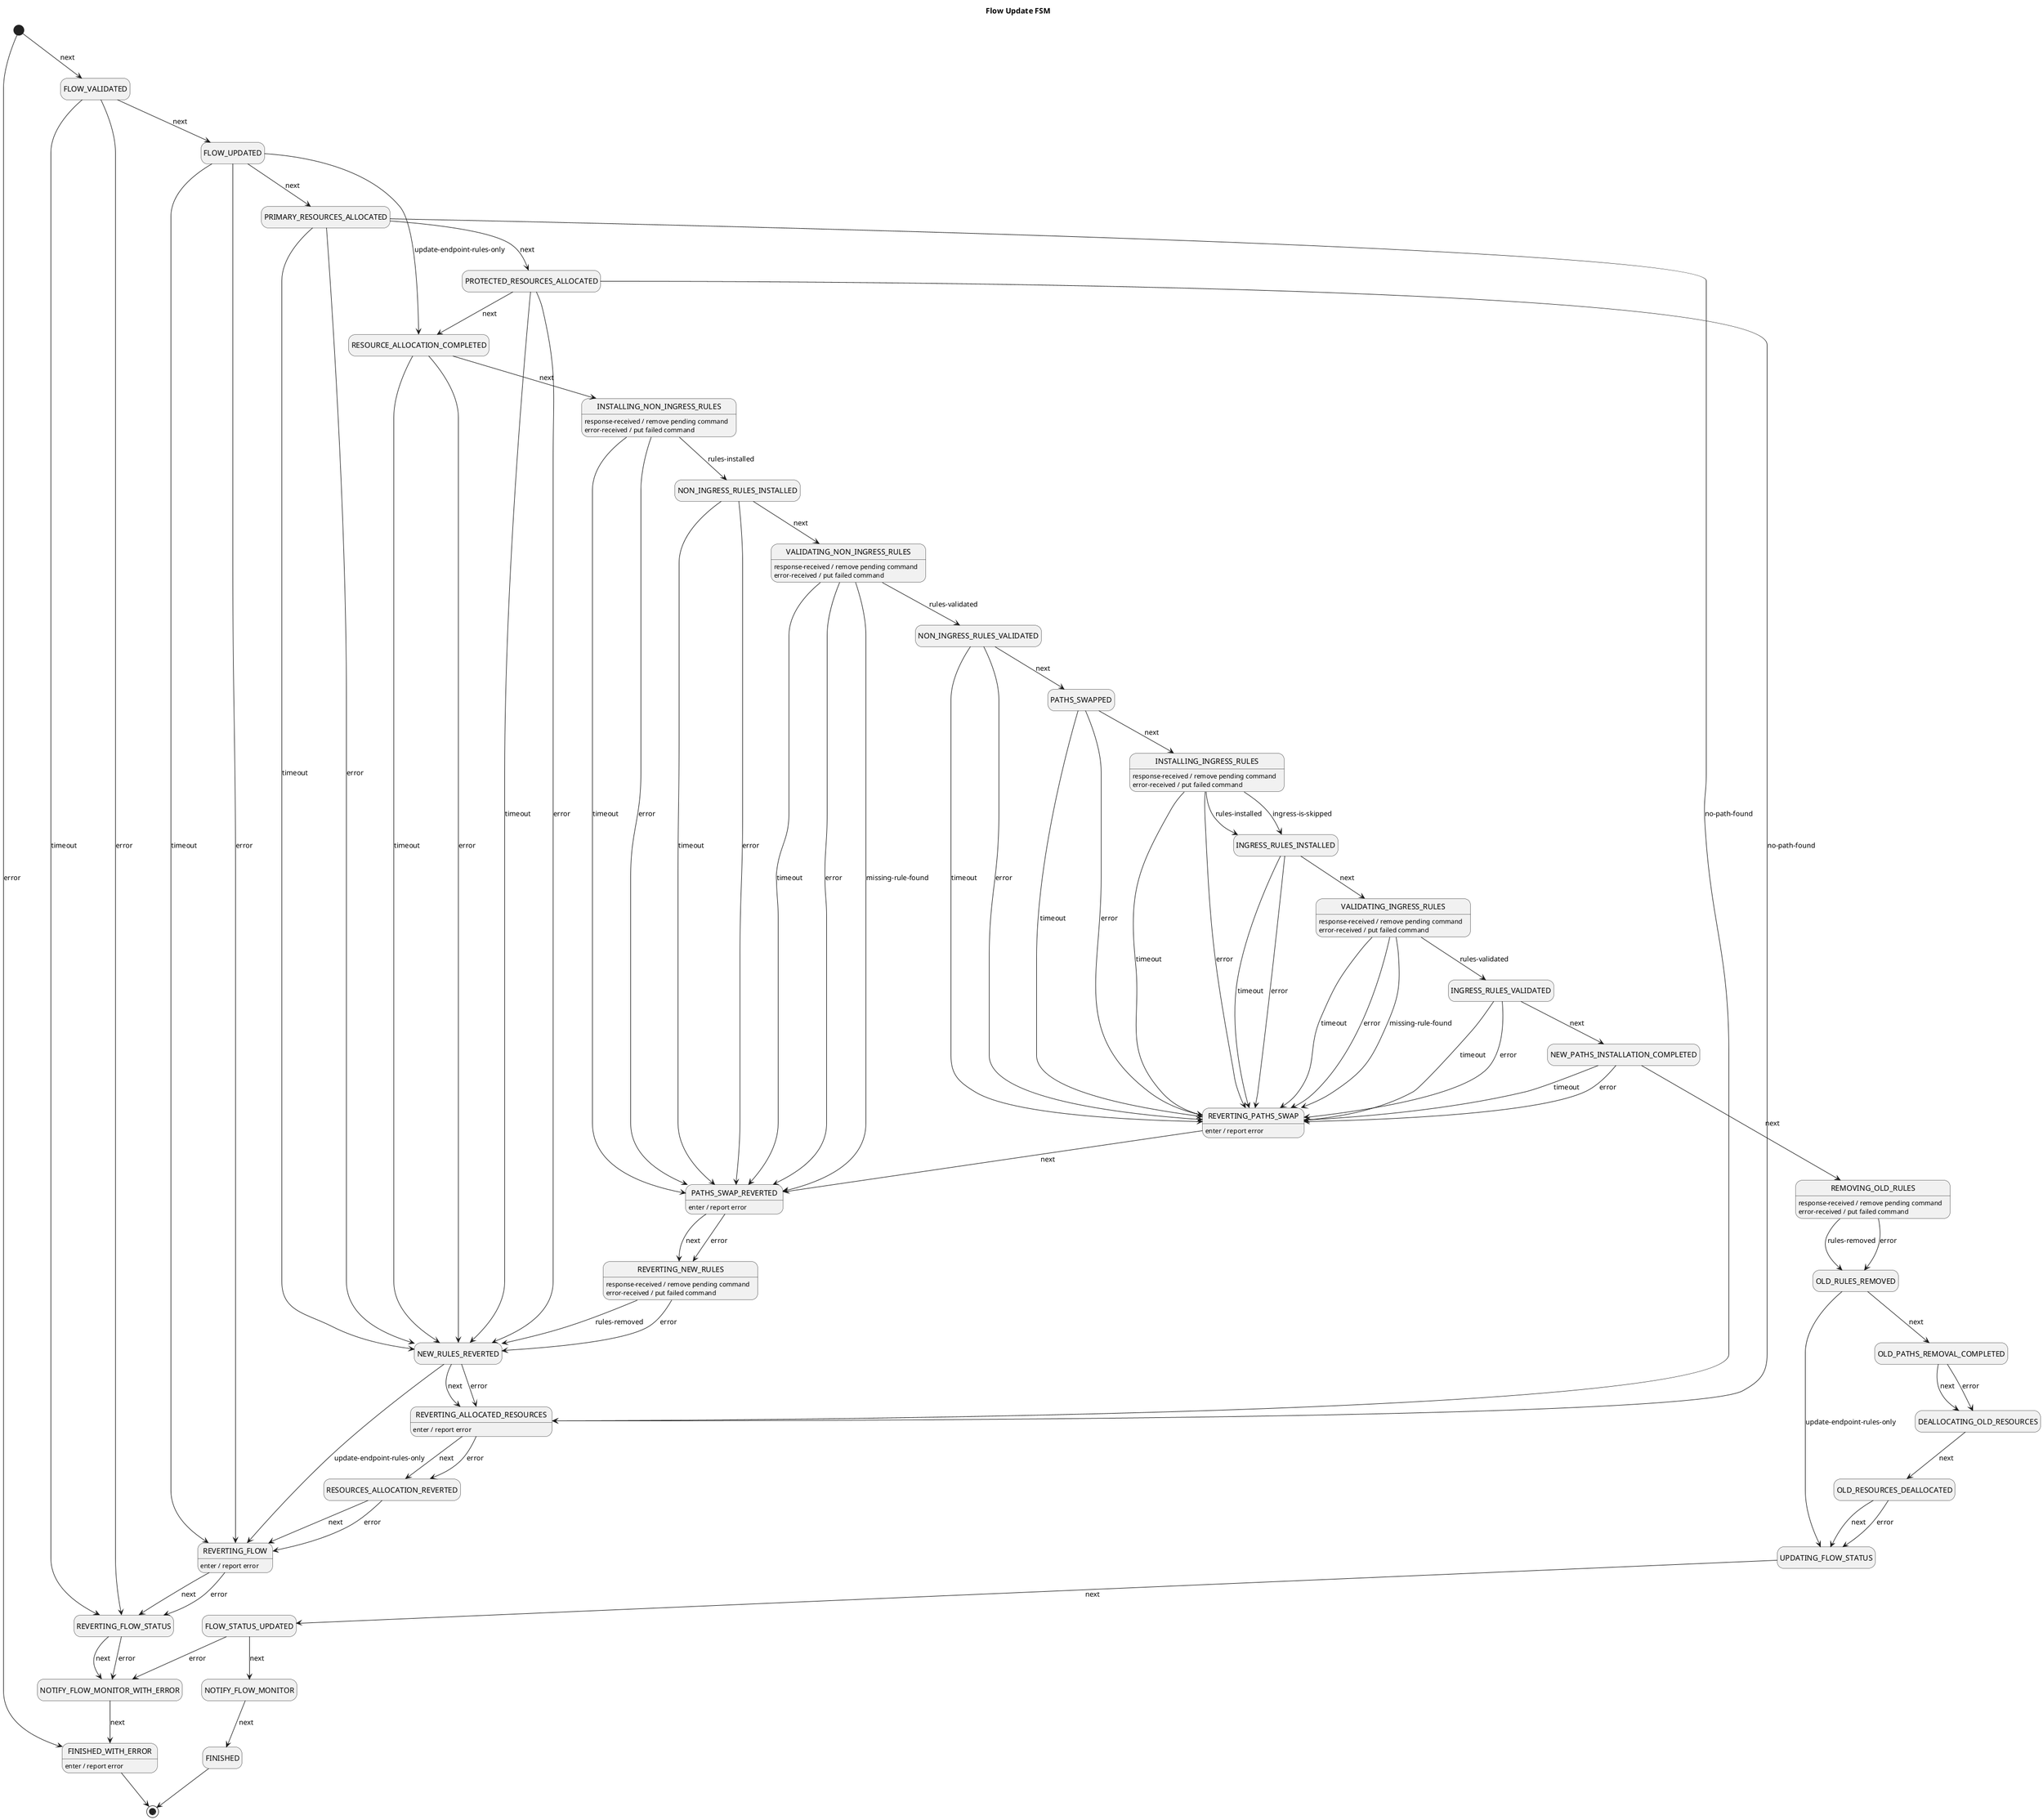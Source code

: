 flow-update-fsm.png was created with draw.io to make the diagram easier to read.

The current file was created so that in the case of a FSM design change we have the textual difference of what was
changed. This file exactly describes all the transitions in the implemented FSM.

@startuml
title Flow Update FSM
hide empty description

[*] --> FLOW_VALIDATED : next
[*] --> FINISHED_WITH_ERROR : error

FLOW_VALIDATED --> FLOW_UPDATED : next
FLOW_VALIDATED --> REVERTING_FLOW_STATUS : timeout
FLOW_VALIDATED --> REVERTING_FLOW_STATUS : error

FLOW_UPDATED --> PRIMARY_RESOURCES_ALLOCATED : next
FLOW_UPDATED --> RESOURCE_ALLOCATION_COMPLETED : update-endpoint-rules-only
FLOW_UPDATED --> REVERTING_FLOW: timeout
FLOW_UPDATED --> REVERTING_FLOW: error

PRIMARY_RESOURCES_ALLOCATED --> PROTECTED_RESOURCES_ALLOCATED : next
PRIMARY_RESOURCES_ALLOCATED --> NEW_RULES_REVERTED : timeout
PRIMARY_RESOURCES_ALLOCATED --> NEW_RULES_REVERTED : error
PRIMARY_RESOURCES_ALLOCATED --> REVERTING_ALLOCATED_RESOURCES : no-path-found

PROTECTED_RESOURCES_ALLOCATED --> RESOURCE_ALLOCATION_COMPLETED : next
PROTECTED_RESOURCES_ALLOCATED --> NEW_RULES_REVERTED : timeout
PROTECTED_RESOURCES_ALLOCATED --> NEW_RULES_REVERTED : error
PROTECTED_RESOURCES_ALLOCATED --> REVERTING_ALLOCATED_RESOURCES : no-path-found

RESOURCE_ALLOCATION_COMPLETED --> INSTALLING_NON_INGRESS_RULES : next
RESOURCE_ALLOCATION_COMPLETED --> NEW_RULES_REVERTED : timeout
RESOURCE_ALLOCATION_COMPLETED --> NEW_RULES_REVERTED : error

INSTALLING_NON_INGRESS_RULES : response-received / remove pending command
INSTALLING_NON_INGRESS_RULES : error-received / put failed command
INSTALLING_NON_INGRESS_RULES --> NON_INGRESS_RULES_INSTALLED : rules-installed
INSTALLING_NON_INGRESS_RULES --> PATHS_SWAP_REVERTED : timeout
INSTALLING_NON_INGRESS_RULES --> PATHS_SWAP_REVERTED : error

NON_INGRESS_RULES_INSTALLED --> VALIDATING_NON_INGRESS_RULES : next
NON_INGRESS_RULES_INSTALLED --> PATHS_SWAP_REVERTED : timeout
NON_INGRESS_RULES_INSTALLED --> PATHS_SWAP_REVERTED : error

VALIDATING_NON_INGRESS_RULES : response-received / remove pending command
VALIDATING_NON_INGRESS_RULES : error-received / put failed command
VALIDATING_NON_INGRESS_RULES --> NON_INGRESS_RULES_VALIDATED : rules-validated
VALIDATING_NON_INGRESS_RULES --> PATHS_SWAP_REVERTED : timeout
VALIDATING_NON_INGRESS_RULES --> PATHS_SWAP_REVERTED : error
VALIDATING_NON_INGRESS_RULES --> PATHS_SWAP_REVERTED : missing-rule-found

NON_INGRESS_RULES_VALIDATED --> PATHS_SWAPPED : next
NON_INGRESS_RULES_VALIDATED --> REVERTING_PATHS_SWAP : timeout
NON_INGRESS_RULES_VALIDATED --> REVERTING_PATHS_SWAP : error

PATHS_SWAPPED --> INSTALLING_INGRESS_RULES : next
PATHS_SWAPPED --> REVERTING_PATHS_SWAP : timeout
PATHS_SWAPPED --> REVERTING_PATHS_SWAP : error

INSTALLING_INGRESS_RULES : response-received / remove pending command
INSTALLING_INGRESS_RULES : error-received / put failed command
INSTALLING_INGRESS_RULES --> INGRESS_RULES_INSTALLED : rules-installed
INSTALLING_INGRESS_RULES --> INGRESS_RULES_INSTALLED : ingress-is-skipped
INSTALLING_INGRESS_RULES --> REVERTING_PATHS_SWAP : timeout
INSTALLING_INGRESS_RULES --> REVERTING_PATHS_SWAP : error

INGRESS_RULES_INSTALLED --> VALIDATING_INGRESS_RULES : next
INGRESS_RULES_INSTALLED --> REVERTING_PATHS_SWAP : timeout
INGRESS_RULES_INSTALLED --> REVERTING_PATHS_SWAP : error

VALIDATING_INGRESS_RULES : response-received / remove pending command
VALIDATING_INGRESS_RULES : error-received / put failed command
VALIDATING_INGRESS_RULES --> INGRESS_RULES_VALIDATED : rules-validated
VALIDATING_INGRESS_RULES --> REVERTING_PATHS_SWAP : timeout
VALIDATING_INGRESS_RULES --> REVERTING_PATHS_SWAP : error
VALIDATING_INGRESS_RULES --> REVERTING_PATHS_SWAP : missing-rule-found

INGRESS_RULES_VALIDATED --> NEW_PATHS_INSTALLATION_COMPLETED : next
INGRESS_RULES_VALIDATED --> REVERTING_PATHS_SWAP : timeout
INGRESS_RULES_VALIDATED --> REVERTING_PATHS_SWAP : error

NEW_PATHS_INSTALLATION_COMPLETED --> REMOVING_OLD_RULES : next
NEW_PATHS_INSTALLATION_COMPLETED --> REVERTING_PATHS_SWAP : timeout
NEW_PATHS_INSTALLATION_COMPLETED --> REVERTING_PATHS_SWAP : error

REMOVING_OLD_RULES : response-received / remove pending command
REMOVING_OLD_RULES : error-received / put failed command
REMOVING_OLD_RULES --> OLD_RULES_REMOVED : rules-removed
REMOVING_OLD_RULES --> OLD_RULES_REMOVED : error

OLD_RULES_REMOVED --> OLD_PATHS_REMOVAL_COMPLETED : next
OLD_RULES_REMOVED --> UPDATING_FLOW_STATUS : update-endpoint-rules-only

OLD_PATHS_REMOVAL_COMPLETED --> DEALLOCATING_OLD_RESOURCES : next
OLD_PATHS_REMOVAL_COMPLETED --> DEALLOCATING_OLD_RESOURCES : error

DEALLOCATING_OLD_RESOURCES --> OLD_RESOURCES_DEALLOCATED : next

OLD_RESOURCES_DEALLOCATED --> UPDATING_FLOW_STATUS : next
OLD_RESOURCES_DEALLOCATED --> UPDATING_FLOW_STATUS : error

UPDATING_FLOW_STATUS --> FLOW_STATUS_UPDATED : next

FLOW_STATUS_UPDATED --> NOTIFY_FLOW_MONITOR : next
FLOW_STATUS_UPDATED --> NOTIFY_FLOW_MONITOR_WITH_ERROR : error

NOTIFY_FLOW_MONITOR --> FINISHED : next

NOTIFY_FLOW_MONITOR_WITH_ERROR --> FINISHED_WITH_ERROR : next
FINISHED_WITH_ERROR : enter / report error

FINISHED --> [*]
FINISHED_WITH_ERROR --> [*]

REVERTING_PATHS_SWAP : enter / report error
REVERTING_PATHS_SWAP --> PATHS_SWAP_REVERTED : next

PATHS_SWAP_REVERTED : enter / report error
PATHS_SWAP_REVERTED --> REVERTING_NEW_RULES : next
PATHS_SWAP_REVERTED --> REVERTING_NEW_RULES : error

REVERTING_NEW_RULES : response-received / remove pending command
REVERTING_NEW_RULES : error-received / put failed command
REVERTING_NEW_RULES --> NEW_RULES_REVERTED : rules-removed
REVERTING_NEW_RULES --> NEW_RULES_REVERTED : error

NEW_RULES_REVERTED --> REVERTING_ALLOCATED_RESOURCES : next
NEW_RULES_REVERTED --> REVERTING_ALLOCATED_RESOURCES : error
NEW_RULES_REVERTED --> REVERTING_FLOW : update-endpoint-rules-only

REVERTING_ALLOCATED_RESOURCES : enter / report error
REVERTING_ALLOCATED_RESOURCES --> RESOURCES_ALLOCATION_REVERTED : next
REVERTING_ALLOCATED_RESOURCES --> RESOURCES_ALLOCATION_REVERTED : error

RESOURCES_ALLOCATION_REVERTED --> REVERTING_FLOW : next
RESOURCES_ALLOCATION_REVERTED --> REVERTING_FLOW : error

REVERTING_FLOW : enter / report error
REVERTING_FLOW --> REVERTING_FLOW_STATUS : next
REVERTING_FLOW --> REVERTING_FLOW_STATUS : error

REVERTING_FLOW_STATUS --> NOTIFY_FLOW_MONITOR_WITH_ERROR : next
REVERTING_FLOW_STATUS --> NOTIFY_FLOW_MONITOR_WITH_ERROR : error

@enduml
